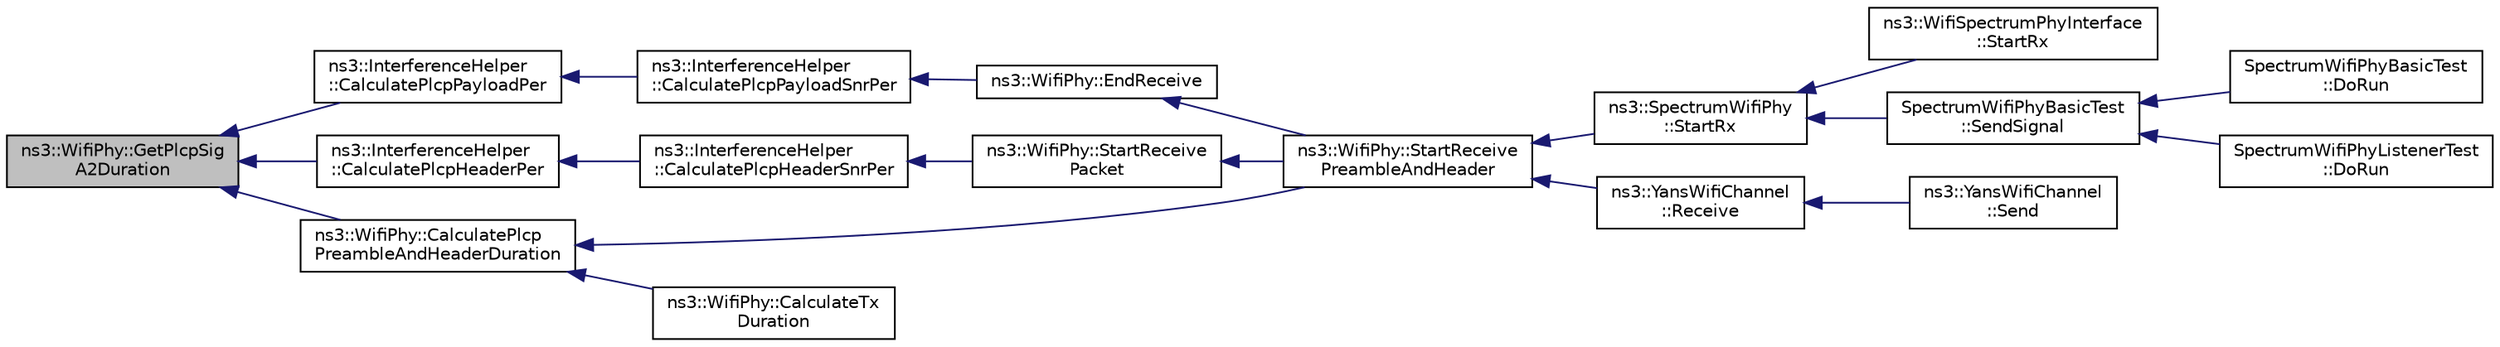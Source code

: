 digraph "ns3::WifiPhy::GetPlcpSigA2Duration"
{
  edge [fontname="Helvetica",fontsize="10",labelfontname="Helvetica",labelfontsize="10"];
  node [fontname="Helvetica",fontsize="10",shape=record];
  rankdir="LR";
  Node1 [label="ns3::WifiPhy::GetPlcpSig\lA2Duration",height=0.2,width=0.4,color="black", fillcolor="grey75", style="filled", fontcolor="black"];
  Node1 -> Node2 [dir="back",color="midnightblue",fontsize="10",style="solid"];
  Node2 [label="ns3::InterferenceHelper\l::CalculatePlcpPayloadPer",height=0.2,width=0.4,color="black", fillcolor="white", style="filled",URL="$dc/d0f/classns3_1_1InterferenceHelper.html#a8c9317f11b949c942c17f6e27d2fce4e"];
  Node2 -> Node3 [dir="back",color="midnightblue",fontsize="10",style="solid"];
  Node3 [label="ns3::InterferenceHelper\l::CalculatePlcpPayloadSnrPer",height=0.2,width=0.4,color="black", fillcolor="white", style="filled",URL="$dc/d0f/classns3_1_1InterferenceHelper.html#adb068fe0e595bab495b68e1dad9aca12"];
  Node3 -> Node4 [dir="back",color="midnightblue",fontsize="10",style="solid"];
  Node4 [label="ns3::WifiPhy::EndReceive",height=0.2,width=0.4,color="black", fillcolor="white", style="filled",URL="$d6/d5a/classns3_1_1WifiPhy.html#a79e13682be1a7ee7e2c6131fb6335f25"];
  Node4 -> Node5 [dir="back",color="midnightblue",fontsize="10",style="solid"];
  Node5 [label="ns3::WifiPhy::StartReceive\lPreambleAndHeader",height=0.2,width=0.4,color="black", fillcolor="white", style="filled",URL="$d6/d5a/classns3_1_1WifiPhy.html#a3a6e284a02ba090313098f1713a579e4"];
  Node5 -> Node6 [dir="back",color="midnightblue",fontsize="10",style="solid"];
  Node6 [label="ns3::SpectrumWifiPhy\l::StartRx",height=0.2,width=0.4,color="black", fillcolor="white", style="filled",URL="$d6/d39/classns3_1_1SpectrumWifiPhy.html#aead1ebdbaf59361928cd6ffa7abc3161"];
  Node6 -> Node7 [dir="back",color="midnightblue",fontsize="10",style="solid"];
  Node7 [label="ns3::WifiSpectrumPhyInterface\l::StartRx",height=0.2,width=0.4,color="black", fillcolor="white", style="filled",URL="$da/d0a/classns3_1_1WifiSpectrumPhyInterface.html#a30e2efbacd400ef27f4a0bfb501bf940"];
  Node6 -> Node8 [dir="back",color="midnightblue",fontsize="10",style="solid"];
  Node8 [label="SpectrumWifiPhyBasicTest\l::SendSignal",height=0.2,width=0.4,color="black", fillcolor="white", style="filled",URL="$df/d29/classSpectrumWifiPhyBasicTest.html#a99a44e9e6abcf378592b2a2df06ba394"];
  Node8 -> Node9 [dir="back",color="midnightblue",fontsize="10",style="solid"];
  Node9 [label="SpectrumWifiPhyBasicTest\l::DoRun",height=0.2,width=0.4,color="black", fillcolor="white", style="filled",URL="$df/d29/classSpectrumWifiPhyBasicTest.html#a99138864abfa358103ae2f202ce925e7",tooltip="Implementation to actually run this TestCase. "];
  Node8 -> Node10 [dir="back",color="midnightblue",fontsize="10",style="solid"];
  Node10 [label="SpectrumWifiPhyListenerTest\l::DoRun",height=0.2,width=0.4,color="black", fillcolor="white", style="filled",URL="$de/d82/classSpectrumWifiPhyListenerTest.html#a357f2be95efbb227365e540b9031748b",tooltip="Implementation to actually run this TestCase. "];
  Node5 -> Node11 [dir="back",color="midnightblue",fontsize="10",style="solid"];
  Node11 [label="ns3::YansWifiChannel\l::Receive",height=0.2,width=0.4,color="black", fillcolor="white", style="filled",URL="$d3/df5/classns3_1_1YansWifiChannel.html#ae35040a088bcae0d43b905ab7f4e02b1"];
  Node11 -> Node12 [dir="back",color="midnightblue",fontsize="10",style="solid"];
  Node12 [label="ns3::YansWifiChannel\l::Send",height=0.2,width=0.4,color="black", fillcolor="white", style="filled",URL="$d3/df5/classns3_1_1YansWifiChannel.html#a670a71202a077cf71711b560fd894a7a"];
  Node1 -> Node13 [dir="back",color="midnightblue",fontsize="10",style="solid"];
  Node13 [label="ns3::InterferenceHelper\l::CalculatePlcpHeaderPer",height=0.2,width=0.4,color="black", fillcolor="white", style="filled",URL="$dc/d0f/classns3_1_1InterferenceHelper.html#aaf79774a485686115168f807305d3479"];
  Node13 -> Node14 [dir="back",color="midnightblue",fontsize="10",style="solid"];
  Node14 [label="ns3::InterferenceHelper\l::CalculatePlcpHeaderSnrPer",height=0.2,width=0.4,color="black", fillcolor="white", style="filled",URL="$dc/d0f/classns3_1_1InterferenceHelper.html#aba890dc2d1951f89e3bc0d33a9c649a3"];
  Node14 -> Node15 [dir="back",color="midnightblue",fontsize="10",style="solid"];
  Node15 [label="ns3::WifiPhy::StartReceive\lPacket",height=0.2,width=0.4,color="black", fillcolor="white", style="filled",URL="$d6/d5a/classns3_1_1WifiPhy.html#acde1de1fddf656f4591281fcbe7dc905"];
  Node15 -> Node5 [dir="back",color="midnightblue",fontsize="10",style="solid"];
  Node1 -> Node16 [dir="back",color="midnightblue",fontsize="10",style="solid"];
  Node16 [label="ns3::WifiPhy::CalculatePlcp\lPreambleAndHeaderDuration",height=0.2,width=0.4,color="black", fillcolor="white", style="filled",URL="$d6/d5a/classns3_1_1WifiPhy.html#ac308f6020523524aaf1feb20565ce339"];
  Node16 -> Node17 [dir="back",color="midnightblue",fontsize="10",style="solid"];
  Node17 [label="ns3::WifiPhy::CalculateTx\lDuration",height=0.2,width=0.4,color="black", fillcolor="white", style="filled",URL="$d6/d5a/classns3_1_1WifiPhy.html#a979c285c4cbabcdadfa63162fb53843d"];
  Node16 -> Node5 [dir="back",color="midnightblue",fontsize="10",style="solid"];
}
